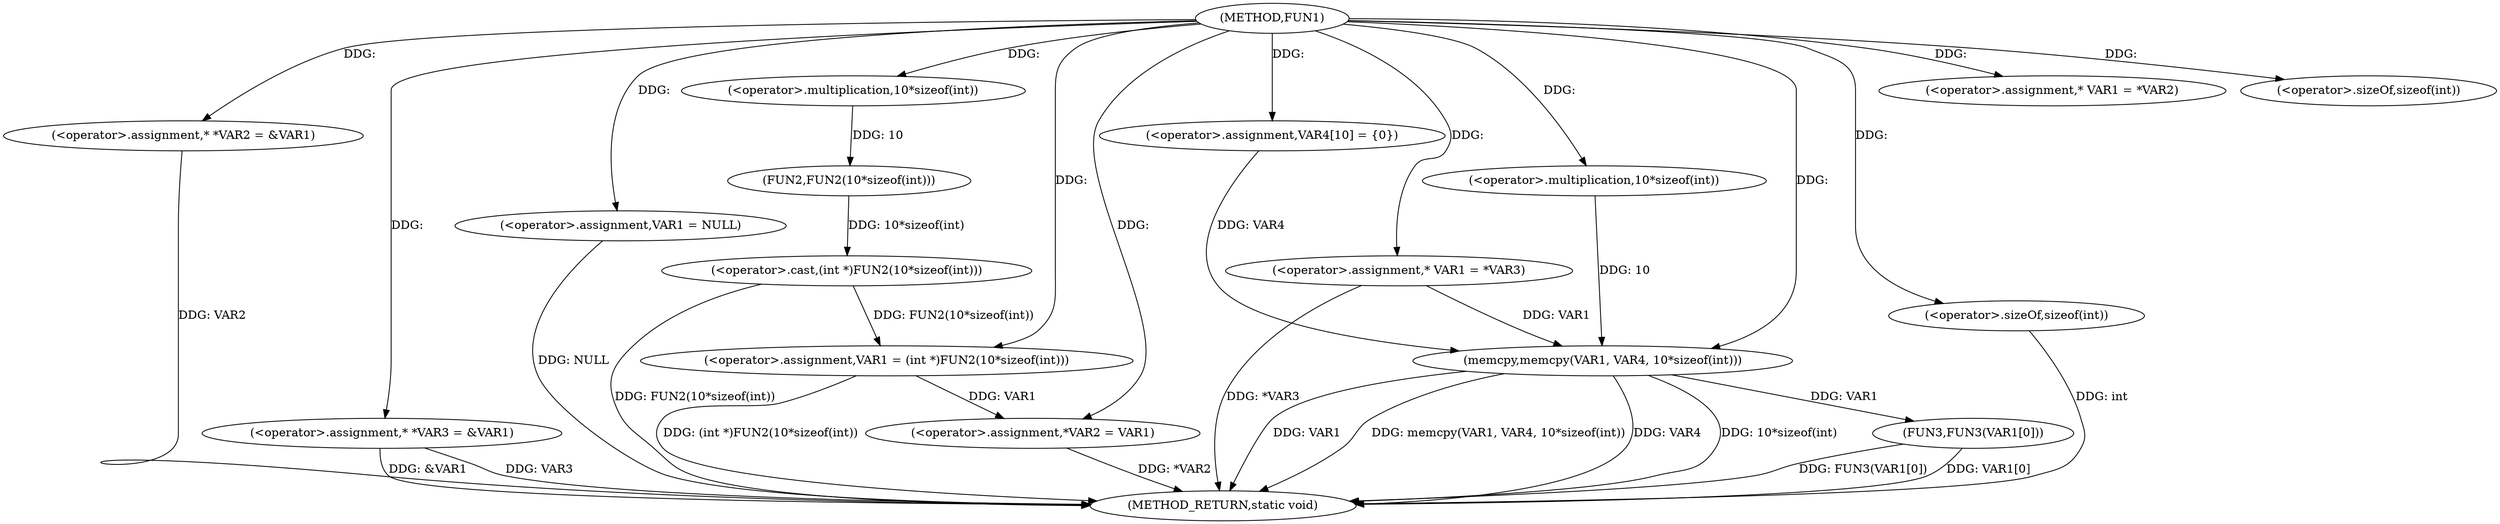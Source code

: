 digraph FUN1 {  
"1000100" [label = "(METHOD,FUN1)" ]
"1000156" [label = "(METHOD_RETURN,static void)" ]
"1000104" [label = "(<operator>.assignment,* *VAR2 = &VAR1)" ]
"1000109" [label = "(<operator>.assignment,* *VAR3 = &VAR1)" ]
"1000113" [label = "(<operator>.assignment,VAR1 = NULL)" ]
"1000118" [label = "(<operator>.assignment,* VAR1 = *VAR2)" ]
"1000122" [label = "(<operator>.assignment,VAR1 = (int *)FUN2(10*sizeof(int)))" ]
"1000124" [label = "(<operator>.cast,(int *)FUN2(10*sizeof(int)))" ]
"1000126" [label = "(FUN2,FUN2(10*sizeof(int)))" ]
"1000127" [label = "(<operator>.multiplication,10*sizeof(int))" ]
"1000129" [label = "(<operator>.sizeOf,sizeof(int))" ]
"1000131" [label = "(<operator>.assignment,*VAR2 = VAR1)" ]
"1000137" [label = "(<operator>.assignment,* VAR1 = *VAR3)" ]
"1000143" [label = "(<operator>.assignment,VAR4[10] = {0})" ]
"1000145" [label = "(memcpy,memcpy(VAR1, VAR4, 10*sizeof(int)))" ]
"1000148" [label = "(<operator>.multiplication,10*sizeof(int))" ]
"1000150" [label = "(<operator>.sizeOf,sizeof(int))" ]
"1000152" [label = "(FUN3,FUN3(VAR1[0]))" ]
  "1000124" -> "1000156"  [ label = "DDG: FUN2(10*sizeof(int))"] 
  "1000150" -> "1000156"  [ label = "DDG: int"] 
  "1000104" -> "1000156"  [ label = "DDG: VAR2"] 
  "1000152" -> "1000156"  [ label = "DDG: FUN3(VAR1[0])"] 
  "1000113" -> "1000156"  [ label = "DDG: NULL"] 
  "1000145" -> "1000156"  [ label = "DDG: 10*sizeof(int)"] 
  "1000152" -> "1000156"  [ label = "DDG: VAR1[0]"] 
  "1000145" -> "1000156"  [ label = "DDG: VAR1"] 
  "1000131" -> "1000156"  [ label = "DDG: *VAR2"] 
  "1000137" -> "1000156"  [ label = "DDG: *VAR3"] 
  "1000109" -> "1000156"  [ label = "DDG: VAR3"] 
  "1000145" -> "1000156"  [ label = "DDG: memcpy(VAR1, VAR4, 10*sizeof(int))"] 
  "1000145" -> "1000156"  [ label = "DDG: VAR4"] 
  "1000109" -> "1000156"  [ label = "DDG: &VAR1"] 
  "1000122" -> "1000156"  [ label = "DDG: (int *)FUN2(10*sizeof(int))"] 
  "1000100" -> "1000104"  [ label = "DDG: "] 
  "1000100" -> "1000109"  [ label = "DDG: "] 
  "1000100" -> "1000113"  [ label = "DDG: "] 
  "1000100" -> "1000118"  [ label = "DDG: "] 
  "1000124" -> "1000122"  [ label = "DDG: FUN2(10*sizeof(int))"] 
  "1000100" -> "1000122"  [ label = "DDG: "] 
  "1000126" -> "1000124"  [ label = "DDG: 10*sizeof(int)"] 
  "1000127" -> "1000126"  [ label = "DDG: 10"] 
  "1000100" -> "1000127"  [ label = "DDG: "] 
  "1000100" -> "1000129"  [ label = "DDG: "] 
  "1000122" -> "1000131"  [ label = "DDG: VAR1"] 
  "1000100" -> "1000131"  [ label = "DDG: "] 
  "1000100" -> "1000137"  [ label = "DDG: "] 
  "1000100" -> "1000143"  [ label = "DDG: "] 
  "1000137" -> "1000145"  [ label = "DDG: VAR1"] 
  "1000100" -> "1000145"  [ label = "DDG: "] 
  "1000143" -> "1000145"  [ label = "DDG: VAR4"] 
  "1000148" -> "1000145"  [ label = "DDG: 10"] 
  "1000100" -> "1000148"  [ label = "DDG: "] 
  "1000100" -> "1000150"  [ label = "DDG: "] 
  "1000145" -> "1000152"  [ label = "DDG: VAR1"] 
}
